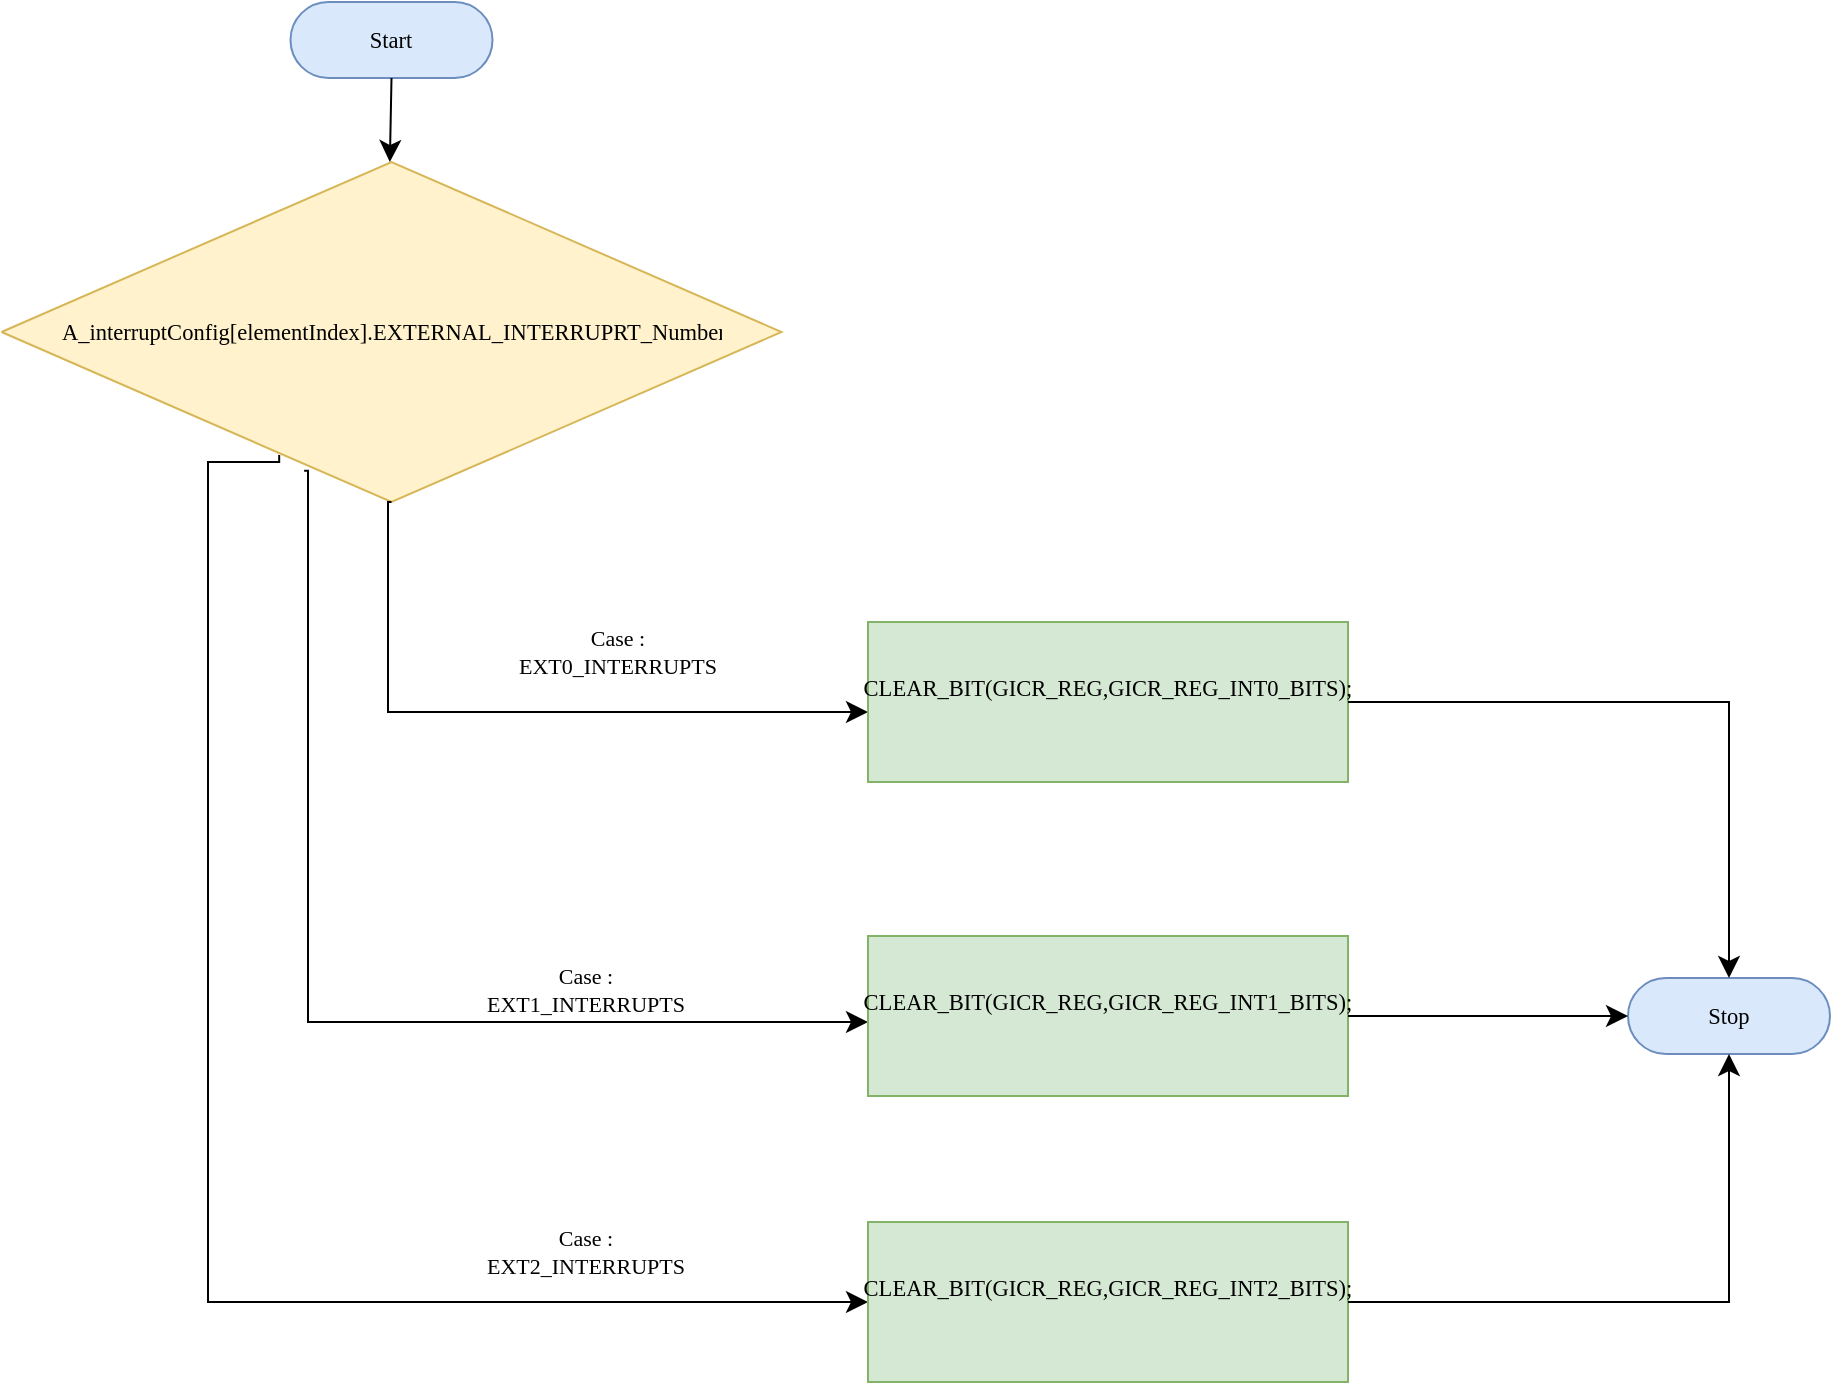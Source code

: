 <mxfile version="21.2.8" type="device">
  <diagram name="Page-1" id="Pw9JSh9NwdhnITtbTx-N">
    <mxGraphModel dx="802" dy="943" grid="1" gridSize="10" guides="1" tooltips="1" connect="1" arrows="1" fold="1" page="1" pageScale="1" pageWidth="1169" pageHeight="827" math="0" shadow="0">
      <root>
        <mxCell id="0" />
        <mxCell id="1" parent="0" />
        <UserObject label="&lt;div style=&quot;font-size: 11.27px;&quot;&gt;&lt;font style=&quot;font-size: 11.27px; direction: ltr; letter-spacing: 0px; line-height: 120%; opacity: 1;&quot;&gt;Start&lt;/font&gt;&lt;/div&gt;" Function="EN_DIO_Error_T DIO_init(uint8_t pinNumber, EN_DIO_PORT_T portNumber, EN_DIO_DIRECTION_T direction);" tags="Flowchart" id="HiYMhsk3yBKpYevTSb-c-1">
          <mxCell style="verticalAlign=middle;align=center;overflow=width;vsdxID=30;fillColor=#dae8fc;shape=stencil(tVLREoIgEPwaHnEQxsl3s/9gEpSJwDko7e+DsEkze2l627vdu5uFRaxyHe8FosR5sCcxqMZ3iO0Rpcp0ApQPCLEasUpaEC3Yi2lS3fOojOhsr3HDmObyMtsVcYqS29Qh5FEfklwrM5OXeUa/yjkcAwfr7TDpiyTfXvjkMR+Vw2A998qaBac5tAKHU1hq3i4oNwjRr9ofvayt/+Rk+yX/4iWA159KpXWKxJx/z0Bopfyw+g4=);strokeColor=#6c8ebf;spacingTop=-1;spacingBottom=-1;spacingLeft=-1;spacingRight=-1;points=[[0.5,1,0],[0.5,0,0],[0,0.5,0],[1,0.5,0]];labelBackgroundColor=none;rounded=1;html=1;whiteSpace=wrap;fontFamily=Calibri;fontSize=11.27;" vertex="1" parent="1">
            <mxGeometry x="151.25" y="280" width="101" height="38" as="geometry" />
          </mxCell>
        </UserObject>
        <UserObject label="" Function="EN_DIO_Error_T DIO_init(uint8_t pinNumber, EN_DIO_PORT_T portNumber, EN_DIO_DIRECTION_T direction);" tags="Flowchart" id="HiYMhsk3yBKpYevTSb-c-5">
          <mxCell style="vsdxID=219;fillColor=#fff2cc;shape=stencil(UzV2Ls5ILEhVNTIoLinKz04tz0wpyVA1dlE1MsrMy0gtyiwBslSNXVWNndPyi1LTi/JL81Ig/IJEkEoQKze/DGRCBUSfAUiHkUElhGcK4bpBVOZk5iGpNEVVikeloQHZpsK0YlWLz1QgA+HFtMycHEgIIcujBwlQCBKcxq4A);strokeColor=#d6b656;spacingTop=-1;spacingBottom=-1;spacingLeft=-1;spacingRight=-1;points=[[0,0.5,0],[1,0.5,0],[0.5,0,0],[0.5,1,0]];labelBackgroundColor=none;rounded=1;html=1;whiteSpace=wrap;fontFamily=Calibri;fontSize=11.27;" vertex="1" parent="1">
            <mxGeometry x="6.75" y="360" width="390" height="170" as="geometry" />
          </mxCell>
        </UserObject>
        <mxCell id="HiYMhsk3yBKpYevTSb-c-6" value="&lt;div style=&quot;font-size: 11.27px;&quot;&gt;A_interruptConfig[elementIndex].EXTERNAL_INTERRUPRT_Number&lt;br style=&quot;font-size: 11.27px;&quot;&gt;&lt;/div&gt;" style="text;vsdxID=219;fillColor=none;gradientColor=none;strokeColor=none;spacingTop=-1;spacingBottom=-1;spacingLeft=-1;spacingRight=-1;points=[[0,0.5,0],[1,0.5,0],[0.5,0,0],[0.5,1,0]];labelBackgroundColor=none;rounded=1;html=1;whiteSpace=wrap;verticalAlign=middle;align=center;overflow=width;;html=1;fontColor=#000000;fontFamily=Calibri;fontSize=11.27;" vertex="1" parent="HiYMhsk3yBKpYevTSb-c-5">
          <mxGeometry x="30.074" y="21.523" width="329.861" height="126.953" as="geometry" />
        </mxCell>
        <mxCell id="HiYMhsk3yBKpYevTSb-c-9" value="" style="endArrow=classic;html=1;rounded=0;fontSize=11.27;startSize=8;endSize=8;curved=1;exitX=0.5;exitY=1;exitDx=0;exitDy=0;exitPerimeter=0;fontFamily=Calibri;" edge="1" parent="1" source="HiYMhsk3yBKpYevTSb-c-1">
          <mxGeometry width="50" height="50" relative="1" as="geometry">
            <mxPoint x="248.75" y="490" as="sourcePoint" />
            <mxPoint x="200.93" y="360" as="targetPoint" />
          </mxGeometry>
        </mxCell>
        <mxCell id="HiYMhsk3yBKpYevTSb-c-12" value="" style="endArrow=classic;html=1;rounded=0;fontSize=11.27;startSize=8;endSize=8;exitX=0.5;exitY=1;exitDx=0;exitDy=0;exitPerimeter=0;edgeStyle=orthogonalEdgeStyle;fontFamily=Calibri;" edge="1" parent="1" source="HiYMhsk3yBKpYevTSb-c-5">
          <mxGeometry width="50" height="50" relative="1" as="geometry">
            <mxPoint x="280" y="570" as="sourcePoint" />
            <mxPoint x="440" y="635" as="targetPoint" />
            <Array as="points">
              <mxPoint x="200" y="530" />
              <mxPoint x="200" y="635" />
            </Array>
          </mxGeometry>
        </mxCell>
        <mxCell id="HiYMhsk3yBKpYevTSb-c-13" value="Case : EXT0_INTERRUPTS" style="text;html=1;strokeColor=none;fillColor=none;align=center;verticalAlign=middle;whiteSpace=wrap;rounded=0;fontSize=11;fontFamily=Calibri;" vertex="1" parent="1">
          <mxGeometry x="250" y="590" width="130" height="30" as="geometry" />
        </mxCell>
        <mxCell id="HiYMhsk3yBKpYevTSb-c-14" value="&lt;div style=&quot;font-size: 11.27px;&quot;&gt;&lt;div&gt;				CLEAR_BIT(GICR_REG,GICR_REG_INT0_BITS);&lt;/div&gt;&lt;div&gt;&lt;br&gt;&lt;/div&gt;&lt;/div&gt;" style="rounded=0;whiteSpace=wrap;html=1;fontSize=11.27;fillColor=#d5e8d4;strokeColor=#82b366;fontFamily=Calibri;" vertex="1" parent="1">
          <mxGeometry x="440" y="590" width="240" height="80" as="geometry" />
        </mxCell>
        <mxCell id="HiYMhsk3yBKpYevTSb-c-40" value="" style="endArrow=classic;html=1;rounded=0;fontSize=11.27;startSize=8;endSize=8;edgeStyle=orthogonalEdgeStyle;exitX=0.388;exitY=0.908;exitDx=0;exitDy=0;exitPerimeter=0;fontFamily=Calibri;" edge="1" parent="1" source="HiYMhsk3yBKpYevTSb-c-5">
          <mxGeometry width="50" height="50" relative="1" as="geometry">
            <mxPoint x="120" y="760" as="sourcePoint" />
            <mxPoint x="440" y="790" as="targetPoint" />
            <Array as="points">
              <mxPoint x="160" y="514" />
              <mxPoint x="160" y="790" />
            </Array>
          </mxGeometry>
        </mxCell>
        <mxCell id="HiYMhsk3yBKpYevTSb-c-41" value="Case : EXT1_INTERRUPTS" style="text;html=1;strokeColor=none;fillColor=none;align=center;verticalAlign=middle;whiteSpace=wrap;rounded=0;fontSize=11;fontFamily=Calibri;" vertex="1" parent="1">
          <mxGeometry x="233.5" y="759" width="130" height="30" as="geometry" />
        </mxCell>
        <mxCell id="HiYMhsk3yBKpYevTSb-c-42" value="&lt;div style=&quot;font-size: 11.27px;&quot;&gt;&lt;div&gt;				CLEAR_BIT(GICR_REG,GICR_REG_INT1_BITS);&lt;/div&gt;&lt;div&gt;&lt;br&gt;&lt;/div&gt;&lt;/div&gt;" style="rounded=0;whiteSpace=wrap;html=1;fontSize=11.27;fillColor=#d5e8d4;strokeColor=#82b366;fontFamily=Calibri;" vertex="1" parent="1">
          <mxGeometry x="440" y="747" width="240" height="80" as="geometry" />
        </mxCell>
        <mxCell id="HiYMhsk3yBKpYevTSb-c-66" value="" style="endArrow=classic;html=1;rounded=0;fontSize=11.27;startSize=8;endSize=8;edgeStyle=orthogonalEdgeStyle;exitX=0.356;exitY=0.862;exitDx=0;exitDy=0;exitPerimeter=0;fontFamily=Calibri;" edge="1" parent="1" source="HiYMhsk3yBKpYevTSb-c-5">
          <mxGeometry width="50" height="50" relative="1" as="geometry">
            <mxPoint x="70" y="900" as="sourcePoint" />
            <mxPoint x="440" y="930" as="targetPoint" />
            <Array as="points">
              <mxPoint x="146" y="510" />
              <mxPoint x="110" y="510" />
              <mxPoint x="110" y="930" />
              <mxPoint x="380" y="930" />
            </Array>
          </mxGeometry>
        </mxCell>
        <mxCell id="HiYMhsk3yBKpYevTSb-c-67" value="Case : EXT2_INTERRUPTS" style="text;html=1;strokeColor=none;fillColor=none;align=center;verticalAlign=middle;whiteSpace=wrap;rounded=0;fontSize=11;fontFamily=Calibri;" vertex="1" parent="1">
          <mxGeometry x="233.5" y="890" width="130" height="30" as="geometry" />
        </mxCell>
        <mxCell id="HiYMhsk3yBKpYevTSb-c-70" value="&lt;div style=&quot;&quot;&gt;&lt;div style=&quot;&quot;&gt;&lt;div style=&quot;&quot;&gt;CLEAR_BIT(GICR_REG,GICR_REG_INT2_BITS);&lt;span style=&quot;font-size: 11.27px;&quot;&gt;&lt;/span&gt;&lt;/div&gt;&lt;/div&gt;&lt;div style=&quot;font-size: 11.27px;&quot;&gt;&lt;br&gt;&lt;/div&gt;&lt;/div&gt;" style="rounded=0;whiteSpace=wrap;html=1;fontSize=11.27;fillColor=#d5e8d4;strokeColor=#82b366;fontFamily=Calibri;" vertex="1" parent="1">
          <mxGeometry x="440" y="890" width="240" height="80" as="geometry" />
        </mxCell>
        <UserObject label="&lt;div style=&quot;font-size: 11.27px;&quot;&gt;&lt;span style=&quot;font-size: 11.27px;&quot;&gt;Stop&lt;/span&gt;&lt;/div&gt;" Function="EN_DIO_Error_T DIO_init(uint8_t pinNumber, EN_DIO_PORT_T portNumber, EN_DIO_DIRECTION_T direction);" tags="Flowchart" id="HiYMhsk3yBKpYevTSb-c-80">
          <mxCell style="verticalAlign=middle;align=center;overflow=width;vsdxID=30;fillColor=#dae8fc;shape=stencil(tVLREoIgEPwaHnEQxsl3s/9gEpSJwDko7e+DsEkze2l627vdu5uFRaxyHe8FosR5sCcxqMZ3iO0Rpcp0ApQPCLEasUpaEC3Yi2lS3fOojOhsr3HDmObyMtsVcYqS29Qh5FEfklwrM5OXeUa/yjkcAwfr7TDpiyTfXvjkMR+Vw2A998qaBac5tAKHU1hq3i4oNwjRr9ofvayt/+Rk+yX/4iWA159KpXWKxJx/z0Bopfyw+g4=);strokeColor=#6c8ebf;spacingTop=-1;spacingBottom=-1;spacingLeft=-1;spacingRight=-1;points=[[0.5,1,0],[0.5,0,0],[0,0.5,0],[1,0.5,0]];labelBackgroundColor=none;rounded=1;html=1;whiteSpace=wrap;fontFamily=Calibri;fontSize=11.27;" vertex="1" parent="1">
            <mxGeometry x="820" y="768" width="101" height="38" as="geometry" />
          </mxCell>
        </UserObject>
        <mxCell id="HiYMhsk3yBKpYevTSb-c-101" value="" style="endArrow=classic;html=1;rounded=0;fontSize=12;startSize=8;endSize=8;exitX=1;exitY=0.5;exitDx=0;exitDy=0;entryX=0.5;entryY=0;entryDx=0;entryDy=0;entryPerimeter=0;edgeStyle=orthogonalEdgeStyle;" edge="1" parent="1" source="HiYMhsk3yBKpYevTSb-c-14" target="HiYMhsk3yBKpYevTSb-c-80">
          <mxGeometry width="50" height="50" relative="1" as="geometry">
            <mxPoint x="690" y="630" as="sourcePoint" />
            <mxPoint x="680" y="560" as="targetPoint" />
          </mxGeometry>
        </mxCell>
        <mxCell id="HiYMhsk3yBKpYevTSb-c-102" value="" style="endArrow=classic;html=1;rounded=0;fontSize=12;startSize=8;endSize=8;curved=1;exitX=1;exitY=0.5;exitDx=0;exitDy=0;entryX=0;entryY=0.5;entryDx=0;entryDy=0;entryPerimeter=0;" edge="1" parent="1" source="HiYMhsk3yBKpYevTSb-c-42" target="HiYMhsk3yBKpYevTSb-c-80">
          <mxGeometry width="50" height="50" relative="1" as="geometry">
            <mxPoint x="630" y="750" as="sourcePoint" />
            <mxPoint x="680" y="700" as="targetPoint" />
          </mxGeometry>
        </mxCell>
        <mxCell id="HiYMhsk3yBKpYevTSb-c-103" value="" style="endArrow=classic;html=1;rounded=0;fontSize=12;startSize=8;endSize=8;exitX=1;exitY=0.5;exitDx=0;exitDy=0;entryX=0.5;entryY=1;entryDx=0;entryDy=0;entryPerimeter=0;edgeStyle=orthogonalEdgeStyle;" edge="1" parent="1" source="HiYMhsk3yBKpYevTSb-c-70" target="HiYMhsk3yBKpYevTSb-c-80">
          <mxGeometry width="50" height="50" relative="1" as="geometry">
            <mxPoint x="630" y="750" as="sourcePoint" />
            <mxPoint x="680" y="700" as="targetPoint" />
          </mxGeometry>
        </mxCell>
      </root>
    </mxGraphModel>
  </diagram>
</mxfile>
